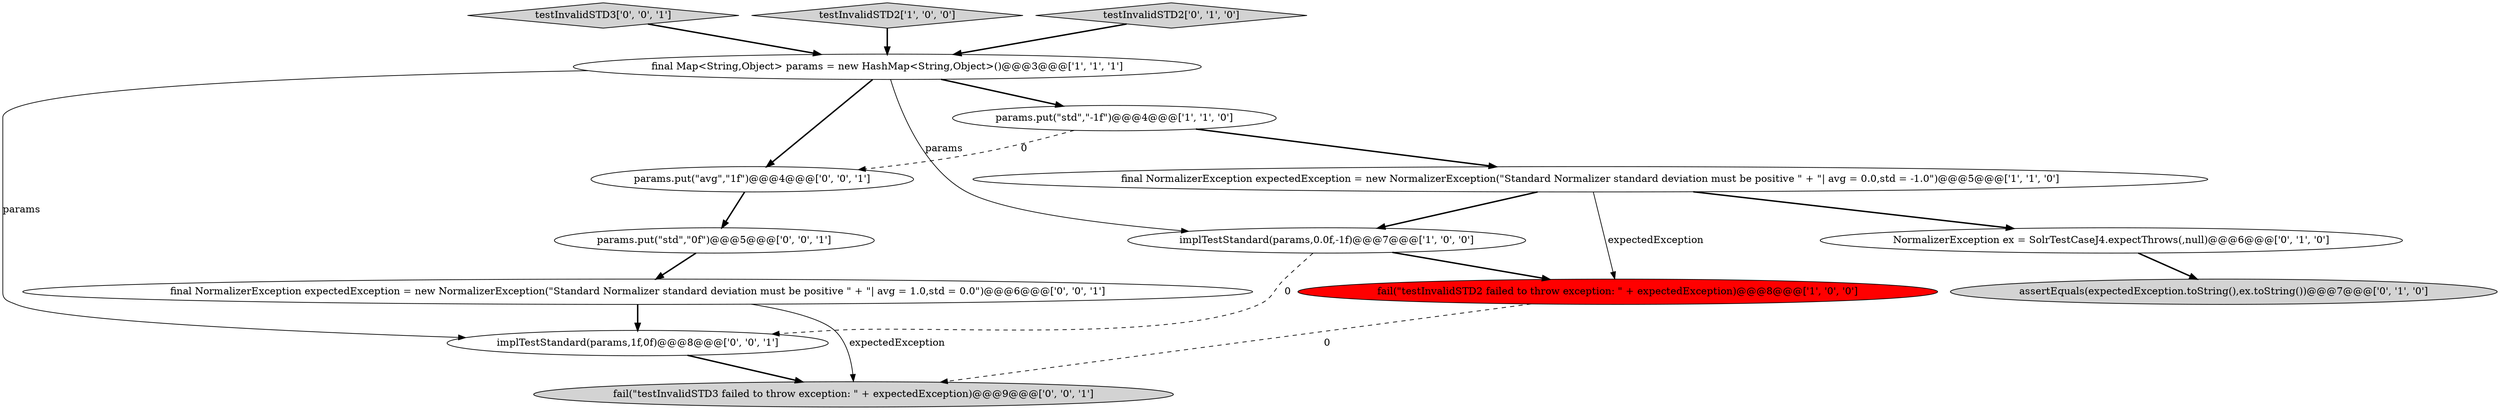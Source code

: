 digraph {
12 [style = filled, label = "fail(\"testInvalidSTD3 failed to throw exception: \" + expectedException)@@@9@@@['0', '0', '1']", fillcolor = lightgray, shape = ellipse image = "AAA0AAABBB3BBB"];
14 [style = filled, label = "params.put(\"std\",\"0f\")@@@5@@@['0', '0', '1']", fillcolor = white, shape = ellipse image = "AAA0AAABBB3BBB"];
0 [style = filled, label = "implTestStandard(params,0.0f,-1f)@@@7@@@['1', '0', '0']", fillcolor = white, shape = ellipse image = "AAA0AAABBB1BBB"];
6 [style = filled, label = "NormalizerException ex = SolrTestCaseJ4.expectThrows(,null)@@@6@@@['0', '1', '0']", fillcolor = white, shape = ellipse image = "AAA0AAABBB2BBB"];
10 [style = filled, label = "params.put(\"avg\",\"1f\")@@@4@@@['0', '0', '1']", fillcolor = white, shape = ellipse image = "AAA0AAABBB3BBB"];
7 [style = filled, label = "assertEquals(expectedException.toString(),ex.toString())@@@7@@@['0', '1', '0']", fillcolor = lightgray, shape = ellipse image = "AAA0AAABBB2BBB"];
9 [style = filled, label = "testInvalidSTD3['0', '0', '1']", fillcolor = lightgray, shape = diamond image = "AAA0AAABBB3BBB"];
3 [style = filled, label = "fail(\"testInvalidSTD2 failed to throw exception: \" + expectedException)@@@8@@@['1', '0', '0']", fillcolor = red, shape = ellipse image = "AAA1AAABBB1BBB"];
5 [style = filled, label = "params.put(\"std\",\"-1f\")@@@4@@@['1', '1', '0']", fillcolor = white, shape = ellipse image = "AAA0AAABBB1BBB"];
11 [style = filled, label = "final NormalizerException expectedException = new NormalizerException(\"Standard Normalizer standard deviation must be positive \" + \"| avg = 1.0,std = 0.0\")@@@6@@@['0', '0', '1']", fillcolor = white, shape = ellipse image = "AAA0AAABBB3BBB"];
13 [style = filled, label = "implTestStandard(params,1f,0f)@@@8@@@['0', '0', '1']", fillcolor = white, shape = ellipse image = "AAA0AAABBB3BBB"];
4 [style = filled, label = "testInvalidSTD2['1', '0', '0']", fillcolor = lightgray, shape = diamond image = "AAA0AAABBB1BBB"];
2 [style = filled, label = "final NormalizerException expectedException = new NormalizerException(\"Standard Normalizer standard deviation must be positive \" + \"| avg = 0.0,std = -1.0\")@@@5@@@['1', '1', '0']", fillcolor = white, shape = ellipse image = "AAA0AAABBB1BBB"];
1 [style = filled, label = "final Map<String,Object> params = new HashMap<String,Object>()@@@3@@@['1', '1', '1']", fillcolor = white, shape = ellipse image = "AAA0AAABBB1BBB"];
8 [style = filled, label = "testInvalidSTD2['0', '1', '0']", fillcolor = lightgray, shape = diamond image = "AAA0AAABBB2BBB"];
1->5 [style = bold, label=""];
0->3 [style = bold, label=""];
10->14 [style = bold, label=""];
2->6 [style = bold, label=""];
1->13 [style = solid, label="params"];
8->1 [style = bold, label=""];
5->2 [style = bold, label=""];
2->0 [style = bold, label=""];
13->12 [style = bold, label=""];
3->12 [style = dashed, label="0"];
5->10 [style = dashed, label="0"];
1->0 [style = solid, label="params"];
0->13 [style = dashed, label="0"];
11->13 [style = bold, label=""];
2->3 [style = solid, label="expectedException"];
11->12 [style = solid, label="expectedException"];
4->1 [style = bold, label=""];
6->7 [style = bold, label=""];
9->1 [style = bold, label=""];
1->10 [style = bold, label=""];
14->11 [style = bold, label=""];
}
